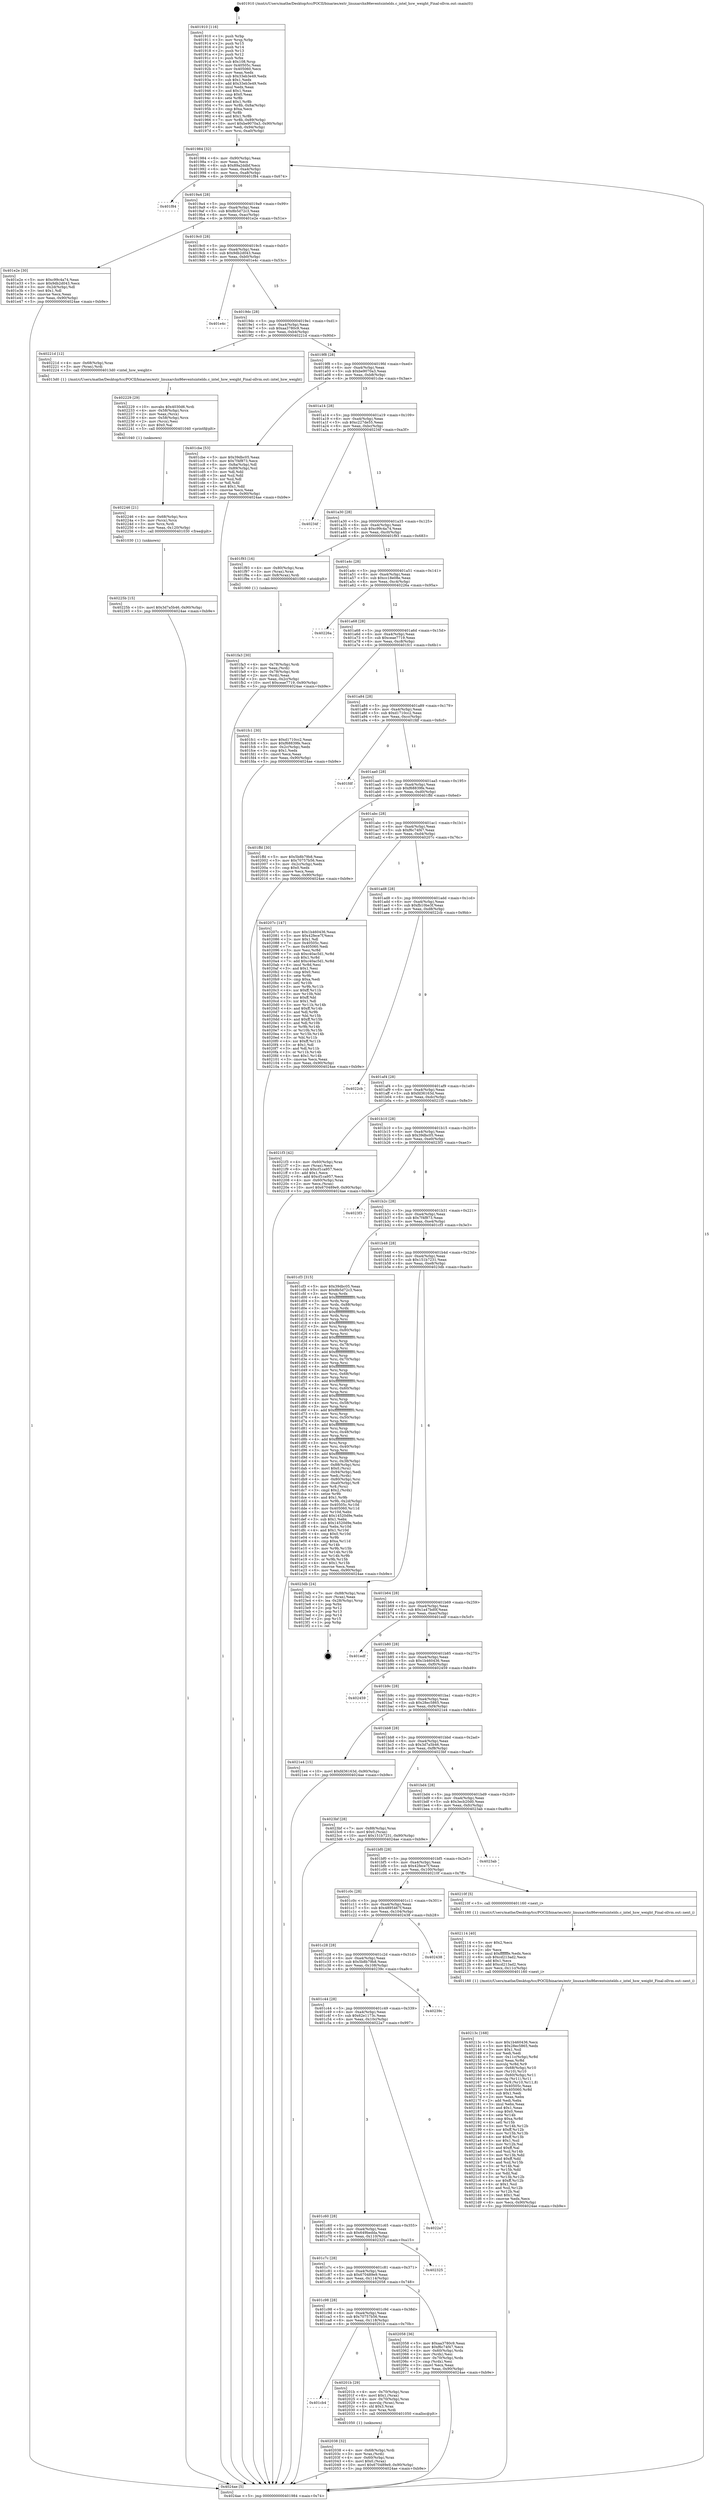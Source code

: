 digraph "0x401910" {
  label = "0x401910 (/mnt/c/Users/mathe/Desktop/tcc/POCII/binaries/extr_linuxarchx86eventsintelds.c_intel_hsw_weight_Final-ollvm.out::main(0))"
  labelloc = "t"
  node[shape=record]

  Entry [label="",width=0.3,height=0.3,shape=circle,fillcolor=black,style=filled]
  "0x401984" [label="{
     0x401984 [32]\l
     | [instrs]\l
     &nbsp;&nbsp;0x401984 \<+6\>: mov -0x90(%rbp),%eax\l
     &nbsp;&nbsp;0x40198a \<+2\>: mov %eax,%ecx\l
     &nbsp;&nbsp;0x40198c \<+6\>: sub $0x89a2ddbf,%ecx\l
     &nbsp;&nbsp;0x401992 \<+6\>: mov %eax,-0xa4(%rbp)\l
     &nbsp;&nbsp;0x401998 \<+6\>: mov %ecx,-0xa8(%rbp)\l
     &nbsp;&nbsp;0x40199e \<+6\>: je 0000000000401f84 \<main+0x674\>\l
  }"]
  "0x401f84" [label="{
     0x401f84\l
  }", style=dashed]
  "0x4019a4" [label="{
     0x4019a4 [28]\l
     | [instrs]\l
     &nbsp;&nbsp;0x4019a4 \<+5\>: jmp 00000000004019a9 \<main+0x99\>\l
     &nbsp;&nbsp;0x4019a9 \<+6\>: mov -0xa4(%rbp),%eax\l
     &nbsp;&nbsp;0x4019af \<+5\>: sub $0x8b5d72c3,%eax\l
     &nbsp;&nbsp;0x4019b4 \<+6\>: mov %eax,-0xac(%rbp)\l
     &nbsp;&nbsp;0x4019ba \<+6\>: je 0000000000401e2e \<main+0x51e\>\l
  }"]
  Exit [label="",width=0.3,height=0.3,shape=circle,fillcolor=black,style=filled,peripheries=2]
  "0x401e2e" [label="{
     0x401e2e [30]\l
     | [instrs]\l
     &nbsp;&nbsp;0x401e2e \<+5\>: mov $0xc99c4a74,%eax\l
     &nbsp;&nbsp;0x401e33 \<+5\>: mov $0x9db2d043,%ecx\l
     &nbsp;&nbsp;0x401e38 \<+3\>: mov -0x2d(%rbp),%dl\l
     &nbsp;&nbsp;0x401e3b \<+3\>: test $0x1,%dl\l
     &nbsp;&nbsp;0x401e3e \<+3\>: cmovne %ecx,%eax\l
     &nbsp;&nbsp;0x401e41 \<+6\>: mov %eax,-0x90(%rbp)\l
     &nbsp;&nbsp;0x401e47 \<+5\>: jmp 00000000004024ae \<main+0xb9e\>\l
  }"]
  "0x4019c0" [label="{
     0x4019c0 [28]\l
     | [instrs]\l
     &nbsp;&nbsp;0x4019c0 \<+5\>: jmp 00000000004019c5 \<main+0xb5\>\l
     &nbsp;&nbsp;0x4019c5 \<+6\>: mov -0xa4(%rbp),%eax\l
     &nbsp;&nbsp;0x4019cb \<+5\>: sub $0x9db2d043,%eax\l
     &nbsp;&nbsp;0x4019d0 \<+6\>: mov %eax,-0xb0(%rbp)\l
     &nbsp;&nbsp;0x4019d6 \<+6\>: je 0000000000401e4c \<main+0x53c\>\l
  }"]
  "0x40225b" [label="{
     0x40225b [15]\l
     | [instrs]\l
     &nbsp;&nbsp;0x40225b \<+10\>: movl $0x3d7a5b46,-0x90(%rbp)\l
     &nbsp;&nbsp;0x402265 \<+5\>: jmp 00000000004024ae \<main+0xb9e\>\l
  }"]
  "0x401e4c" [label="{
     0x401e4c\l
  }", style=dashed]
  "0x4019dc" [label="{
     0x4019dc [28]\l
     | [instrs]\l
     &nbsp;&nbsp;0x4019dc \<+5\>: jmp 00000000004019e1 \<main+0xd1\>\l
     &nbsp;&nbsp;0x4019e1 \<+6\>: mov -0xa4(%rbp),%eax\l
     &nbsp;&nbsp;0x4019e7 \<+5\>: sub $0xaa3780c9,%eax\l
     &nbsp;&nbsp;0x4019ec \<+6\>: mov %eax,-0xb4(%rbp)\l
     &nbsp;&nbsp;0x4019f2 \<+6\>: je 000000000040221d \<main+0x90d\>\l
  }"]
  "0x402246" [label="{
     0x402246 [21]\l
     | [instrs]\l
     &nbsp;&nbsp;0x402246 \<+4\>: mov -0x68(%rbp),%rcx\l
     &nbsp;&nbsp;0x40224a \<+3\>: mov (%rcx),%rcx\l
     &nbsp;&nbsp;0x40224d \<+3\>: mov %rcx,%rdi\l
     &nbsp;&nbsp;0x402250 \<+6\>: mov %eax,-0x120(%rbp)\l
     &nbsp;&nbsp;0x402256 \<+5\>: call 0000000000401030 \<free@plt\>\l
     | [calls]\l
     &nbsp;&nbsp;0x401030 \{1\} (unknown)\l
  }"]
  "0x40221d" [label="{
     0x40221d [12]\l
     | [instrs]\l
     &nbsp;&nbsp;0x40221d \<+4\>: mov -0x68(%rbp),%rax\l
     &nbsp;&nbsp;0x402221 \<+3\>: mov (%rax),%rdi\l
     &nbsp;&nbsp;0x402224 \<+5\>: call 00000000004013d0 \<intel_hsw_weight\>\l
     | [calls]\l
     &nbsp;&nbsp;0x4013d0 \{1\} (/mnt/c/Users/mathe/Desktop/tcc/POCII/binaries/extr_linuxarchx86eventsintelds.c_intel_hsw_weight_Final-ollvm.out::intel_hsw_weight)\l
  }"]
  "0x4019f8" [label="{
     0x4019f8 [28]\l
     | [instrs]\l
     &nbsp;&nbsp;0x4019f8 \<+5\>: jmp 00000000004019fd \<main+0xed\>\l
     &nbsp;&nbsp;0x4019fd \<+6\>: mov -0xa4(%rbp),%eax\l
     &nbsp;&nbsp;0x401a03 \<+5\>: sub $0xbe9070a3,%eax\l
     &nbsp;&nbsp;0x401a08 \<+6\>: mov %eax,-0xb8(%rbp)\l
     &nbsp;&nbsp;0x401a0e \<+6\>: je 0000000000401cbe \<main+0x3ae\>\l
  }"]
  "0x402229" [label="{
     0x402229 [29]\l
     | [instrs]\l
     &nbsp;&nbsp;0x402229 \<+10\>: movabs $0x4030d6,%rdi\l
     &nbsp;&nbsp;0x402233 \<+4\>: mov -0x58(%rbp),%rcx\l
     &nbsp;&nbsp;0x402237 \<+2\>: mov %eax,(%rcx)\l
     &nbsp;&nbsp;0x402239 \<+4\>: mov -0x58(%rbp),%rcx\l
     &nbsp;&nbsp;0x40223d \<+2\>: mov (%rcx),%esi\l
     &nbsp;&nbsp;0x40223f \<+2\>: mov $0x0,%al\l
     &nbsp;&nbsp;0x402241 \<+5\>: call 0000000000401040 \<printf@plt\>\l
     | [calls]\l
     &nbsp;&nbsp;0x401040 \{1\} (unknown)\l
  }"]
  "0x401cbe" [label="{
     0x401cbe [53]\l
     | [instrs]\l
     &nbsp;&nbsp;0x401cbe \<+5\>: mov $0x39dbc05,%eax\l
     &nbsp;&nbsp;0x401cc3 \<+5\>: mov $0x7f4f873,%ecx\l
     &nbsp;&nbsp;0x401cc8 \<+6\>: mov -0x8a(%rbp),%dl\l
     &nbsp;&nbsp;0x401cce \<+7\>: mov -0x89(%rbp),%sil\l
     &nbsp;&nbsp;0x401cd5 \<+3\>: mov %dl,%dil\l
     &nbsp;&nbsp;0x401cd8 \<+3\>: and %sil,%dil\l
     &nbsp;&nbsp;0x401cdb \<+3\>: xor %sil,%dl\l
     &nbsp;&nbsp;0x401cde \<+3\>: or %dl,%dil\l
     &nbsp;&nbsp;0x401ce1 \<+4\>: test $0x1,%dil\l
     &nbsp;&nbsp;0x401ce5 \<+3\>: cmovne %ecx,%eax\l
     &nbsp;&nbsp;0x401ce8 \<+6\>: mov %eax,-0x90(%rbp)\l
     &nbsp;&nbsp;0x401cee \<+5\>: jmp 00000000004024ae \<main+0xb9e\>\l
  }"]
  "0x401a14" [label="{
     0x401a14 [28]\l
     | [instrs]\l
     &nbsp;&nbsp;0x401a14 \<+5\>: jmp 0000000000401a19 \<main+0x109\>\l
     &nbsp;&nbsp;0x401a19 \<+6\>: mov -0xa4(%rbp),%eax\l
     &nbsp;&nbsp;0x401a1f \<+5\>: sub $0xc227de55,%eax\l
     &nbsp;&nbsp;0x401a24 \<+6\>: mov %eax,-0xbc(%rbp)\l
     &nbsp;&nbsp;0x401a2a \<+6\>: je 000000000040234f \<main+0xa3f\>\l
  }"]
  "0x4024ae" [label="{
     0x4024ae [5]\l
     | [instrs]\l
     &nbsp;&nbsp;0x4024ae \<+5\>: jmp 0000000000401984 \<main+0x74\>\l
  }"]
  "0x401910" [label="{
     0x401910 [116]\l
     | [instrs]\l
     &nbsp;&nbsp;0x401910 \<+1\>: push %rbp\l
     &nbsp;&nbsp;0x401911 \<+3\>: mov %rsp,%rbp\l
     &nbsp;&nbsp;0x401914 \<+2\>: push %r15\l
     &nbsp;&nbsp;0x401916 \<+2\>: push %r14\l
     &nbsp;&nbsp;0x401918 \<+2\>: push %r13\l
     &nbsp;&nbsp;0x40191a \<+2\>: push %r12\l
     &nbsp;&nbsp;0x40191c \<+1\>: push %rbx\l
     &nbsp;&nbsp;0x40191d \<+7\>: sub $0x108,%rsp\l
     &nbsp;&nbsp;0x401924 \<+7\>: mov 0x40505c,%eax\l
     &nbsp;&nbsp;0x40192b \<+7\>: mov 0x405060,%ecx\l
     &nbsp;&nbsp;0x401932 \<+2\>: mov %eax,%edx\l
     &nbsp;&nbsp;0x401934 \<+6\>: sub $0x33eb3e49,%edx\l
     &nbsp;&nbsp;0x40193a \<+3\>: sub $0x1,%edx\l
     &nbsp;&nbsp;0x40193d \<+6\>: add $0x33eb3e49,%edx\l
     &nbsp;&nbsp;0x401943 \<+3\>: imul %edx,%eax\l
     &nbsp;&nbsp;0x401946 \<+3\>: and $0x1,%eax\l
     &nbsp;&nbsp;0x401949 \<+3\>: cmp $0x0,%eax\l
     &nbsp;&nbsp;0x40194c \<+4\>: sete %r8b\l
     &nbsp;&nbsp;0x401950 \<+4\>: and $0x1,%r8b\l
     &nbsp;&nbsp;0x401954 \<+7\>: mov %r8b,-0x8a(%rbp)\l
     &nbsp;&nbsp;0x40195b \<+3\>: cmp $0xa,%ecx\l
     &nbsp;&nbsp;0x40195e \<+4\>: setl %r8b\l
     &nbsp;&nbsp;0x401962 \<+4\>: and $0x1,%r8b\l
     &nbsp;&nbsp;0x401966 \<+7\>: mov %r8b,-0x89(%rbp)\l
     &nbsp;&nbsp;0x40196d \<+10\>: movl $0xbe9070a3,-0x90(%rbp)\l
     &nbsp;&nbsp;0x401977 \<+6\>: mov %edi,-0x94(%rbp)\l
     &nbsp;&nbsp;0x40197d \<+7\>: mov %rsi,-0xa0(%rbp)\l
  }"]
  "0x40213c" [label="{
     0x40213c [168]\l
     | [instrs]\l
     &nbsp;&nbsp;0x40213c \<+5\>: mov $0x1b460436,%ecx\l
     &nbsp;&nbsp;0x402141 \<+5\>: mov $0x28ec5865,%edx\l
     &nbsp;&nbsp;0x402146 \<+3\>: mov $0x1,%sil\l
     &nbsp;&nbsp;0x402149 \<+2\>: xor %edi,%edi\l
     &nbsp;&nbsp;0x40214b \<+7\>: mov -0x11c(%rbp),%r8d\l
     &nbsp;&nbsp;0x402152 \<+4\>: imul %eax,%r8d\l
     &nbsp;&nbsp;0x402156 \<+3\>: movslq %r8d,%r9\l
     &nbsp;&nbsp;0x402159 \<+4\>: mov -0x68(%rbp),%r10\l
     &nbsp;&nbsp;0x40215d \<+3\>: mov (%r10),%r10\l
     &nbsp;&nbsp;0x402160 \<+4\>: mov -0x60(%rbp),%r11\l
     &nbsp;&nbsp;0x402164 \<+3\>: movslq (%r11),%r11\l
     &nbsp;&nbsp;0x402167 \<+4\>: mov %r9,(%r10,%r11,8)\l
     &nbsp;&nbsp;0x40216b \<+7\>: mov 0x40505c,%eax\l
     &nbsp;&nbsp;0x402172 \<+8\>: mov 0x405060,%r8d\l
     &nbsp;&nbsp;0x40217a \<+3\>: sub $0x1,%edi\l
     &nbsp;&nbsp;0x40217d \<+2\>: mov %eax,%ebx\l
     &nbsp;&nbsp;0x40217f \<+2\>: add %edi,%ebx\l
     &nbsp;&nbsp;0x402181 \<+3\>: imul %ebx,%eax\l
     &nbsp;&nbsp;0x402184 \<+3\>: and $0x1,%eax\l
     &nbsp;&nbsp;0x402187 \<+3\>: cmp $0x0,%eax\l
     &nbsp;&nbsp;0x40218a \<+4\>: sete %r14b\l
     &nbsp;&nbsp;0x40218e \<+4\>: cmp $0xa,%r8d\l
     &nbsp;&nbsp;0x402192 \<+4\>: setl %r15b\l
     &nbsp;&nbsp;0x402196 \<+3\>: mov %r14b,%r12b\l
     &nbsp;&nbsp;0x402199 \<+4\>: xor $0xff,%r12b\l
     &nbsp;&nbsp;0x40219d \<+3\>: mov %r15b,%r13b\l
     &nbsp;&nbsp;0x4021a0 \<+4\>: xor $0xff,%r13b\l
     &nbsp;&nbsp;0x4021a4 \<+4\>: xor $0x1,%sil\l
     &nbsp;&nbsp;0x4021a8 \<+3\>: mov %r12b,%al\l
     &nbsp;&nbsp;0x4021ab \<+2\>: and $0xff,%al\l
     &nbsp;&nbsp;0x4021ad \<+3\>: and %sil,%r14b\l
     &nbsp;&nbsp;0x4021b0 \<+3\>: mov %r13b,%dil\l
     &nbsp;&nbsp;0x4021b3 \<+4\>: and $0xff,%dil\l
     &nbsp;&nbsp;0x4021b7 \<+3\>: and %sil,%r15b\l
     &nbsp;&nbsp;0x4021ba \<+3\>: or %r14b,%al\l
     &nbsp;&nbsp;0x4021bd \<+3\>: or %r15b,%dil\l
     &nbsp;&nbsp;0x4021c0 \<+3\>: xor %dil,%al\l
     &nbsp;&nbsp;0x4021c3 \<+3\>: or %r13b,%r12b\l
     &nbsp;&nbsp;0x4021c6 \<+4\>: xor $0xff,%r12b\l
     &nbsp;&nbsp;0x4021ca \<+4\>: or $0x1,%sil\l
     &nbsp;&nbsp;0x4021ce \<+3\>: and %sil,%r12b\l
     &nbsp;&nbsp;0x4021d1 \<+3\>: or %r12b,%al\l
     &nbsp;&nbsp;0x4021d4 \<+2\>: test $0x1,%al\l
     &nbsp;&nbsp;0x4021d6 \<+3\>: cmovne %edx,%ecx\l
     &nbsp;&nbsp;0x4021d9 \<+6\>: mov %ecx,-0x90(%rbp)\l
     &nbsp;&nbsp;0x4021df \<+5\>: jmp 00000000004024ae \<main+0xb9e\>\l
  }"]
  "0x40234f" [label="{
     0x40234f\l
  }", style=dashed]
  "0x401a30" [label="{
     0x401a30 [28]\l
     | [instrs]\l
     &nbsp;&nbsp;0x401a30 \<+5\>: jmp 0000000000401a35 \<main+0x125\>\l
     &nbsp;&nbsp;0x401a35 \<+6\>: mov -0xa4(%rbp),%eax\l
     &nbsp;&nbsp;0x401a3b \<+5\>: sub $0xc99c4a74,%eax\l
     &nbsp;&nbsp;0x401a40 \<+6\>: mov %eax,-0xc0(%rbp)\l
     &nbsp;&nbsp;0x401a46 \<+6\>: je 0000000000401f93 \<main+0x683\>\l
  }"]
  "0x402114" [label="{
     0x402114 [40]\l
     | [instrs]\l
     &nbsp;&nbsp;0x402114 \<+5\>: mov $0x2,%ecx\l
     &nbsp;&nbsp;0x402119 \<+1\>: cltd\l
     &nbsp;&nbsp;0x40211a \<+2\>: idiv %ecx\l
     &nbsp;&nbsp;0x40211c \<+6\>: imul $0xfffffffe,%edx,%ecx\l
     &nbsp;&nbsp;0x402122 \<+6\>: sub $0xcd213ad2,%ecx\l
     &nbsp;&nbsp;0x402128 \<+3\>: add $0x1,%ecx\l
     &nbsp;&nbsp;0x40212b \<+6\>: add $0xcd213ad2,%ecx\l
     &nbsp;&nbsp;0x402131 \<+6\>: mov %ecx,-0x11c(%rbp)\l
     &nbsp;&nbsp;0x402137 \<+5\>: call 0000000000401160 \<next_i\>\l
     | [calls]\l
     &nbsp;&nbsp;0x401160 \{1\} (/mnt/c/Users/mathe/Desktop/tcc/POCII/binaries/extr_linuxarchx86eventsintelds.c_intel_hsw_weight_Final-ollvm.out::next_i)\l
  }"]
  "0x401f93" [label="{
     0x401f93 [16]\l
     | [instrs]\l
     &nbsp;&nbsp;0x401f93 \<+4\>: mov -0x80(%rbp),%rax\l
     &nbsp;&nbsp;0x401f97 \<+3\>: mov (%rax),%rax\l
     &nbsp;&nbsp;0x401f9a \<+4\>: mov 0x8(%rax),%rdi\l
     &nbsp;&nbsp;0x401f9e \<+5\>: call 0000000000401060 \<atoi@plt\>\l
     | [calls]\l
     &nbsp;&nbsp;0x401060 \{1\} (unknown)\l
  }"]
  "0x401a4c" [label="{
     0x401a4c [28]\l
     | [instrs]\l
     &nbsp;&nbsp;0x401a4c \<+5\>: jmp 0000000000401a51 \<main+0x141\>\l
     &nbsp;&nbsp;0x401a51 \<+6\>: mov -0xa4(%rbp),%eax\l
     &nbsp;&nbsp;0x401a57 \<+5\>: sub $0xcc18e08e,%eax\l
     &nbsp;&nbsp;0x401a5c \<+6\>: mov %eax,-0xc4(%rbp)\l
     &nbsp;&nbsp;0x401a62 \<+6\>: je 000000000040226a \<main+0x95a\>\l
  }"]
  "0x402038" [label="{
     0x402038 [32]\l
     | [instrs]\l
     &nbsp;&nbsp;0x402038 \<+4\>: mov -0x68(%rbp),%rdi\l
     &nbsp;&nbsp;0x40203c \<+3\>: mov %rax,(%rdi)\l
     &nbsp;&nbsp;0x40203f \<+4\>: mov -0x60(%rbp),%rax\l
     &nbsp;&nbsp;0x402043 \<+6\>: movl $0x0,(%rax)\l
     &nbsp;&nbsp;0x402049 \<+10\>: movl $0x670489e9,-0x90(%rbp)\l
     &nbsp;&nbsp;0x402053 \<+5\>: jmp 00000000004024ae \<main+0xb9e\>\l
  }"]
  "0x40226a" [label="{
     0x40226a\l
  }", style=dashed]
  "0x401a68" [label="{
     0x401a68 [28]\l
     | [instrs]\l
     &nbsp;&nbsp;0x401a68 \<+5\>: jmp 0000000000401a6d \<main+0x15d\>\l
     &nbsp;&nbsp;0x401a6d \<+6\>: mov -0xa4(%rbp),%eax\l
     &nbsp;&nbsp;0x401a73 \<+5\>: sub $0xceae7719,%eax\l
     &nbsp;&nbsp;0x401a78 \<+6\>: mov %eax,-0xc8(%rbp)\l
     &nbsp;&nbsp;0x401a7e \<+6\>: je 0000000000401fc1 \<main+0x6b1\>\l
  }"]
  "0x401cb4" [label="{
     0x401cb4\l
  }", style=dashed]
  "0x401fc1" [label="{
     0x401fc1 [30]\l
     | [instrs]\l
     &nbsp;&nbsp;0x401fc1 \<+5\>: mov $0xd1710cc2,%eax\l
     &nbsp;&nbsp;0x401fc6 \<+5\>: mov $0xf68839fe,%ecx\l
     &nbsp;&nbsp;0x401fcb \<+3\>: mov -0x2c(%rbp),%edx\l
     &nbsp;&nbsp;0x401fce \<+3\>: cmp $0x1,%edx\l
     &nbsp;&nbsp;0x401fd1 \<+3\>: cmovl %ecx,%eax\l
     &nbsp;&nbsp;0x401fd4 \<+6\>: mov %eax,-0x90(%rbp)\l
     &nbsp;&nbsp;0x401fda \<+5\>: jmp 00000000004024ae \<main+0xb9e\>\l
  }"]
  "0x401a84" [label="{
     0x401a84 [28]\l
     | [instrs]\l
     &nbsp;&nbsp;0x401a84 \<+5\>: jmp 0000000000401a89 \<main+0x179\>\l
     &nbsp;&nbsp;0x401a89 \<+6\>: mov -0xa4(%rbp),%eax\l
     &nbsp;&nbsp;0x401a8f \<+5\>: sub $0xd1710cc2,%eax\l
     &nbsp;&nbsp;0x401a94 \<+6\>: mov %eax,-0xcc(%rbp)\l
     &nbsp;&nbsp;0x401a9a \<+6\>: je 0000000000401fdf \<main+0x6cf\>\l
  }"]
  "0x40201b" [label="{
     0x40201b [29]\l
     | [instrs]\l
     &nbsp;&nbsp;0x40201b \<+4\>: mov -0x70(%rbp),%rax\l
     &nbsp;&nbsp;0x40201f \<+6\>: movl $0x1,(%rax)\l
     &nbsp;&nbsp;0x402025 \<+4\>: mov -0x70(%rbp),%rax\l
     &nbsp;&nbsp;0x402029 \<+3\>: movslq (%rax),%rax\l
     &nbsp;&nbsp;0x40202c \<+4\>: shl $0x3,%rax\l
     &nbsp;&nbsp;0x402030 \<+3\>: mov %rax,%rdi\l
     &nbsp;&nbsp;0x402033 \<+5\>: call 0000000000401050 \<malloc@plt\>\l
     | [calls]\l
     &nbsp;&nbsp;0x401050 \{1\} (unknown)\l
  }"]
  "0x401fdf" [label="{
     0x401fdf\l
  }", style=dashed]
  "0x401aa0" [label="{
     0x401aa0 [28]\l
     | [instrs]\l
     &nbsp;&nbsp;0x401aa0 \<+5\>: jmp 0000000000401aa5 \<main+0x195\>\l
     &nbsp;&nbsp;0x401aa5 \<+6\>: mov -0xa4(%rbp),%eax\l
     &nbsp;&nbsp;0x401aab \<+5\>: sub $0xf68839fe,%eax\l
     &nbsp;&nbsp;0x401ab0 \<+6\>: mov %eax,-0xd0(%rbp)\l
     &nbsp;&nbsp;0x401ab6 \<+6\>: je 0000000000401ffd \<main+0x6ed\>\l
  }"]
  "0x401c98" [label="{
     0x401c98 [28]\l
     | [instrs]\l
     &nbsp;&nbsp;0x401c98 \<+5\>: jmp 0000000000401c9d \<main+0x38d\>\l
     &nbsp;&nbsp;0x401c9d \<+6\>: mov -0xa4(%rbp),%eax\l
     &nbsp;&nbsp;0x401ca3 \<+5\>: sub $0x70757b56,%eax\l
     &nbsp;&nbsp;0x401ca8 \<+6\>: mov %eax,-0x118(%rbp)\l
     &nbsp;&nbsp;0x401cae \<+6\>: je 000000000040201b \<main+0x70b\>\l
  }"]
  "0x401ffd" [label="{
     0x401ffd [30]\l
     | [instrs]\l
     &nbsp;&nbsp;0x401ffd \<+5\>: mov $0x5b8b79b8,%eax\l
     &nbsp;&nbsp;0x402002 \<+5\>: mov $0x70757b56,%ecx\l
     &nbsp;&nbsp;0x402007 \<+3\>: mov -0x2c(%rbp),%edx\l
     &nbsp;&nbsp;0x40200a \<+3\>: cmp $0x0,%edx\l
     &nbsp;&nbsp;0x40200d \<+3\>: cmove %ecx,%eax\l
     &nbsp;&nbsp;0x402010 \<+6\>: mov %eax,-0x90(%rbp)\l
     &nbsp;&nbsp;0x402016 \<+5\>: jmp 00000000004024ae \<main+0xb9e\>\l
  }"]
  "0x401abc" [label="{
     0x401abc [28]\l
     | [instrs]\l
     &nbsp;&nbsp;0x401abc \<+5\>: jmp 0000000000401ac1 \<main+0x1b1\>\l
     &nbsp;&nbsp;0x401ac1 \<+6\>: mov -0xa4(%rbp),%eax\l
     &nbsp;&nbsp;0x401ac7 \<+5\>: sub $0xf6c74f47,%eax\l
     &nbsp;&nbsp;0x401acc \<+6\>: mov %eax,-0xd4(%rbp)\l
     &nbsp;&nbsp;0x401ad2 \<+6\>: je 000000000040207c \<main+0x76c\>\l
  }"]
  "0x402058" [label="{
     0x402058 [36]\l
     | [instrs]\l
     &nbsp;&nbsp;0x402058 \<+5\>: mov $0xaa3780c9,%eax\l
     &nbsp;&nbsp;0x40205d \<+5\>: mov $0xf6c74f47,%ecx\l
     &nbsp;&nbsp;0x402062 \<+4\>: mov -0x60(%rbp),%rdx\l
     &nbsp;&nbsp;0x402066 \<+2\>: mov (%rdx),%esi\l
     &nbsp;&nbsp;0x402068 \<+4\>: mov -0x70(%rbp),%rdx\l
     &nbsp;&nbsp;0x40206c \<+2\>: cmp (%rdx),%esi\l
     &nbsp;&nbsp;0x40206e \<+3\>: cmovl %ecx,%eax\l
     &nbsp;&nbsp;0x402071 \<+6\>: mov %eax,-0x90(%rbp)\l
     &nbsp;&nbsp;0x402077 \<+5\>: jmp 00000000004024ae \<main+0xb9e\>\l
  }"]
  "0x40207c" [label="{
     0x40207c [147]\l
     | [instrs]\l
     &nbsp;&nbsp;0x40207c \<+5\>: mov $0x1b460436,%eax\l
     &nbsp;&nbsp;0x402081 \<+5\>: mov $0x42fece7f,%ecx\l
     &nbsp;&nbsp;0x402086 \<+2\>: mov $0x1,%dl\l
     &nbsp;&nbsp;0x402088 \<+7\>: mov 0x40505c,%esi\l
     &nbsp;&nbsp;0x40208f \<+7\>: mov 0x405060,%edi\l
     &nbsp;&nbsp;0x402096 \<+3\>: mov %esi,%r8d\l
     &nbsp;&nbsp;0x402099 \<+7\>: sub $0xc40ac5d1,%r8d\l
     &nbsp;&nbsp;0x4020a0 \<+4\>: sub $0x1,%r8d\l
     &nbsp;&nbsp;0x4020a4 \<+7\>: add $0xc40ac5d1,%r8d\l
     &nbsp;&nbsp;0x4020ab \<+4\>: imul %r8d,%esi\l
     &nbsp;&nbsp;0x4020af \<+3\>: and $0x1,%esi\l
     &nbsp;&nbsp;0x4020b2 \<+3\>: cmp $0x0,%esi\l
     &nbsp;&nbsp;0x4020b5 \<+4\>: sete %r9b\l
     &nbsp;&nbsp;0x4020b9 \<+3\>: cmp $0xa,%edi\l
     &nbsp;&nbsp;0x4020bc \<+4\>: setl %r10b\l
     &nbsp;&nbsp;0x4020c0 \<+3\>: mov %r9b,%r11b\l
     &nbsp;&nbsp;0x4020c3 \<+4\>: xor $0xff,%r11b\l
     &nbsp;&nbsp;0x4020c7 \<+3\>: mov %r10b,%bl\l
     &nbsp;&nbsp;0x4020ca \<+3\>: xor $0xff,%bl\l
     &nbsp;&nbsp;0x4020cd \<+3\>: xor $0x1,%dl\l
     &nbsp;&nbsp;0x4020d0 \<+3\>: mov %r11b,%r14b\l
     &nbsp;&nbsp;0x4020d3 \<+4\>: and $0xff,%r14b\l
     &nbsp;&nbsp;0x4020d7 \<+3\>: and %dl,%r9b\l
     &nbsp;&nbsp;0x4020da \<+3\>: mov %bl,%r15b\l
     &nbsp;&nbsp;0x4020dd \<+4\>: and $0xff,%r15b\l
     &nbsp;&nbsp;0x4020e1 \<+3\>: and %dl,%r10b\l
     &nbsp;&nbsp;0x4020e4 \<+3\>: or %r9b,%r14b\l
     &nbsp;&nbsp;0x4020e7 \<+3\>: or %r10b,%r15b\l
     &nbsp;&nbsp;0x4020ea \<+3\>: xor %r15b,%r14b\l
     &nbsp;&nbsp;0x4020ed \<+3\>: or %bl,%r11b\l
     &nbsp;&nbsp;0x4020f0 \<+4\>: xor $0xff,%r11b\l
     &nbsp;&nbsp;0x4020f4 \<+3\>: or $0x1,%dl\l
     &nbsp;&nbsp;0x4020f7 \<+3\>: and %dl,%r11b\l
     &nbsp;&nbsp;0x4020fa \<+3\>: or %r11b,%r14b\l
     &nbsp;&nbsp;0x4020fd \<+4\>: test $0x1,%r14b\l
     &nbsp;&nbsp;0x402101 \<+3\>: cmovne %ecx,%eax\l
     &nbsp;&nbsp;0x402104 \<+6\>: mov %eax,-0x90(%rbp)\l
     &nbsp;&nbsp;0x40210a \<+5\>: jmp 00000000004024ae \<main+0xb9e\>\l
  }"]
  "0x401ad8" [label="{
     0x401ad8 [28]\l
     | [instrs]\l
     &nbsp;&nbsp;0x401ad8 \<+5\>: jmp 0000000000401add \<main+0x1cd\>\l
     &nbsp;&nbsp;0x401add \<+6\>: mov -0xa4(%rbp),%eax\l
     &nbsp;&nbsp;0x401ae3 \<+5\>: sub $0xfb10be3f,%eax\l
     &nbsp;&nbsp;0x401ae8 \<+6\>: mov %eax,-0xd8(%rbp)\l
     &nbsp;&nbsp;0x401aee \<+6\>: je 00000000004022cb \<main+0x9bb\>\l
  }"]
  "0x401c7c" [label="{
     0x401c7c [28]\l
     | [instrs]\l
     &nbsp;&nbsp;0x401c7c \<+5\>: jmp 0000000000401c81 \<main+0x371\>\l
     &nbsp;&nbsp;0x401c81 \<+6\>: mov -0xa4(%rbp),%eax\l
     &nbsp;&nbsp;0x401c87 \<+5\>: sub $0x670489e9,%eax\l
     &nbsp;&nbsp;0x401c8c \<+6\>: mov %eax,-0x114(%rbp)\l
     &nbsp;&nbsp;0x401c92 \<+6\>: je 0000000000402058 \<main+0x748\>\l
  }"]
  "0x4022cb" [label="{
     0x4022cb\l
  }", style=dashed]
  "0x401af4" [label="{
     0x401af4 [28]\l
     | [instrs]\l
     &nbsp;&nbsp;0x401af4 \<+5\>: jmp 0000000000401af9 \<main+0x1e9\>\l
     &nbsp;&nbsp;0x401af9 \<+6\>: mov -0xa4(%rbp),%eax\l
     &nbsp;&nbsp;0x401aff \<+5\>: sub $0xfd36163d,%eax\l
     &nbsp;&nbsp;0x401b04 \<+6\>: mov %eax,-0xdc(%rbp)\l
     &nbsp;&nbsp;0x401b0a \<+6\>: je 00000000004021f3 \<main+0x8e3\>\l
  }"]
  "0x402325" [label="{
     0x402325\l
  }", style=dashed]
  "0x4021f3" [label="{
     0x4021f3 [42]\l
     | [instrs]\l
     &nbsp;&nbsp;0x4021f3 \<+4\>: mov -0x60(%rbp),%rax\l
     &nbsp;&nbsp;0x4021f7 \<+2\>: mov (%rax),%ecx\l
     &nbsp;&nbsp;0x4021f9 \<+6\>: sub $0xcf1ca957,%ecx\l
     &nbsp;&nbsp;0x4021ff \<+3\>: add $0x1,%ecx\l
     &nbsp;&nbsp;0x402202 \<+6\>: add $0xcf1ca957,%ecx\l
     &nbsp;&nbsp;0x402208 \<+4\>: mov -0x60(%rbp),%rax\l
     &nbsp;&nbsp;0x40220c \<+2\>: mov %ecx,(%rax)\l
     &nbsp;&nbsp;0x40220e \<+10\>: movl $0x670489e9,-0x90(%rbp)\l
     &nbsp;&nbsp;0x402218 \<+5\>: jmp 00000000004024ae \<main+0xb9e\>\l
  }"]
  "0x401b10" [label="{
     0x401b10 [28]\l
     | [instrs]\l
     &nbsp;&nbsp;0x401b10 \<+5\>: jmp 0000000000401b15 \<main+0x205\>\l
     &nbsp;&nbsp;0x401b15 \<+6\>: mov -0xa4(%rbp),%eax\l
     &nbsp;&nbsp;0x401b1b \<+5\>: sub $0x39dbc05,%eax\l
     &nbsp;&nbsp;0x401b20 \<+6\>: mov %eax,-0xe0(%rbp)\l
     &nbsp;&nbsp;0x401b26 \<+6\>: je 00000000004023f3 \<main+0xae3\>\l
  }"]
  "0x401c60" [label="{
     0x401c60 [28]\l
     | [instrs]\l
     &nbsp;&nbsp;0x401c60 \<+5\>: jmp 0000000000401c65 \<main+0x355\>\l
     &nbsp;&nbsp;0x401c65 \<+6\>: mov -0xa4(%rbp),%eax\l
     &nbsp;&nbsp;0x401c6b \<+5\>: sub $0x649bedda,%eax\l
     &nbsp;&nbsp;0x401c70 \<+6\>: mov %eax,-0x110(%rbp)\l
     &nbsp;&nbsp;0x401c76 \<+6\>: je 0000000000402325 \<main+0xa15\>\l
  }"]
  "0x4023f3" [label="{
     0x4023f3\l
  }", style=dashed]
  "0x401b2c" [label="{
     0x401b2c [28]\l
     | [instrs]\l
     &nbsp;&nbsp;0x401b2c \<+5\>: jmp 0000000000401b31 \<main+0x221\>\l
     &nbsp;&nbsp;0x401b31 \<+6\>: mov -0xa4(%rbp),%eax\l
     &nbsp;&nbsp;0x401b37 \<+5\>: sub $0x7f4f873,%eax\l
     &nbsp;&nbsp;0x401b3c \<+6\>: mov %eax,-0xe4(%rbp)\l
     &nbsp;&nbsp;0x401b42 \<+6\>: je 0000000000401cf3 \<main+0x3e3\>\l
  }"]
  "0x4022a7" [label="{
     0x4022a7\l
  }", style=dashed]
  "0x401cf3" [label="{
     0x401cf3 [315]\l
     | [instrs]\l
     &nbsp;&nbsp;0x401cf3 \<+5\>: mov $0x39dbc05,%eax\l
     &nbsp;&nbsp;0x401cf8 \<+5\>: mov $0x8b5d72c3,%ecx\l
     &nbsp;&nbsp;0x401cfd \<+3\>: mov %rsp,%rdx\l
     &nbsp;&nbsp;0x401d00 \<+4\>: add $0xfffffffffffffff0,%rdx\l
     &nbsp;&nbsp;0x401d04 \<+3\>: mov %rdx,%rsp\l
     &nbsp;&nbsp;0x401d07 \<+7\>: mov %rdx,-0x88(%rbp)\l
     &nbsp;&nbsp;0x401d0e \<+3\>: mov %rsp,%rdx\l
     &nbsp;&nbsp;0x401d11 \<+4\>: add $0xfffffffffffffff0,%rdx\l
     &nbsp;&nbsp;0x401d15 \<+3\>: mov %rdx,%rsp\l
     &nbsp;&nbsp;0x401d18 \<+3\>: mov %rsp,%rsi\l
     &nbsp;&nbsp;0x401d1b \<+4\>: add $0xfffffffffffffff0,%rsi\l
     &nbsp;&nbsp;0x401d1f \<+3\>: mov %rsi,%rsp\l
     &nbsp;&nbsp;0x401d22 \<+4\>: mov %rsi,-0x80(%rbp)\l
     &nbsp;&nbsp;0x401d26 \<+3\>: mov %rsp,%rsi\l
     &nbsp;&nbsp;0x401d29 \<+4\>: add $0xfffffffffffffff0,%rsi\l
     &nbsp;&nbsp;0x401d2d \<+3\>: mov %rsi,%rsp\l
     &nbsp;&nbsp;0x401d30 \<+4\>: mov %rsi,-0x78(%rbp)\l
     &nbsp;&nbsp;0x401d34 \<+3\>: mov %rsp,%rsi\l
     &nbsp;&nbsp;0x401d37 \<+4\>: add $0xfffffffffffffff0,%rsi\l
     &nbsp;&nbsp;0x401d3b \<+3\>: mov %rsi,%rsp\l
     &nbsp;&nbsp;0x401d3e \<+4\>: mov %rsi,-0x70(%rbp)\l
     &nbsp;&nbsp;0x401d42 \<+3\>: mov %rsp,%rsi\l
     &nbsp;&nbsp;0x401d45 \<+4\>: add $0xfffffffffffffff0,%rsi\l
     &nbsp;&nbsp;0x401d49 \<+3\>: mov %rsi,%rsp\l
     &nbsp;&nbsp;0x401d4c \<+4\>: mov %rsi,-0x68(%rbp)\l
     &nbsp;&nbsp;0x401d50 \<+3\>: mov %rsp,%rsi\l
     &nbsp;&nbsp;0x401d53 \<+4\>: add $0xfffffffffffffff0,%rsi\l
     &nbsp;&nbsp;0x401d57 \<+3\>: mov %rsi,%rsp\l
     &nbsp;&nbsp;0x401d5a \<+4\>: mov %rsi,-0x60(%rbp)\l
     &nbsp;&nbsp;0x401d5e \<+3\>: mov %rsp,%rsi\l
     &nbsp;&nbsp;0x401d61 \<+4\>: add $0xfffffffffffffff0,%rsi\l
     &nbsp;&nbsp;0x401d65 \<+3\>: mov %rsi,%rsp\l
     &nbsp;&nbsp;0x401d68 \<+4\>: mov %rsi,-0x58(%rbp)\l
     &nbsp;&nbsp;0x401d6c \<+3\>: mov %rsp,%rsi\l
     &nbsp;&nbsp;0x401d6f \<+4\>: add $0xfffffffffffffff0,%rsi\l
     &nbsp;&nbsp;0x401d73 \<+3\>: mov %rsi,%rsp\l
     &nbsp;&nbsp;0x401d76 \<+4\>: mov %rsi,-0x50(%rbp)\l
     &nbsp;&nbsp;0x401d7a \<+3\>: mov %rsp,%rsi\l
     &nbsp;&nbsp;0x401d7d \<+4\>: add $0xfffffffffffffff0,%rsi\l
     &nbsp;&nbsp;0x401d81 \<+3\>: mov %rsi,%rsp\l
     &nbsp;&nbsp;0x401d84 \<+4\>: mov %rsi,-0x48(%rbp)\l
     &nbsp;&nbsp;0x401d88 \<+3\>: mov %rsp,%rsi\l
     &nbsp;&nbsp;0x401d8b \<+4\>: add $0xfffffffffffffff0,%rsi\l
     &nbsp;&nbsp;0x401d8f \<+3\>: mov %rsi,%rsp\l
     &nbsp;&nbsp;0x401d92 \<+4\>: mov %rsi,-0x40(%rbp)\l
     &nbsp;&nbsp;0x401d96 \<+3\>: mov %rsp,%rsi\l
     &nbsp;&nbsp;0x401d99 \<+4\>: add $0xfffffffffffffff0,%rsi\l
     &nbsp;&nbsp;0x401d9d \<+3\>: mov %rsi,%rsp\l
     &nbsp;&nbsp;0x401da0 \<+4\>: mov %rsi,-0x38(%rbp)\l
     &nbsp;&nbsp;0x401da4 \<+7\>: mov -0x88(%rbp),%rsi\l
     &nbsp;&nbsp;0x401dab \<+6\>: movl $0x0,(%rsi)\l
     &nbsp;&nbsp;0x401db1 \<+6\>: mov -0x94(%rbp),%edi\l
     &nbsp;&nbsp;0x401db7 \<+2\>: mov %edi,(%rdx)\l
     &nbsp;&nbsp;0x401db9 \<+4\>: mov -0x80(%rbp),%rsi\l
     &nbsp;&nbsp;0x401dbd \<+7\>: mov -0xa0(%rbp),%r8\l
     &nbsp;&nbsp;0x401dc4 \<+3\>: mov %r8,(%rsi)\l
     &nbsp;&nbsp;0x401dc7 \<+3\>: cmpl $0x2,(%rdx)\l
     &nbsp;&nbsp;0x401dca \<+4\>: setne %r9b\l
     &nbsp;&nbsp;0x401dce \<+4\>: and $0x1,%r9b\l
     &nbsp;&nbsp;0x401dd2 \<+4\>: mov %r9b,-0x2d(%rbp)\l
     &nbsp;&nbsp;0x401dd6 \<+8\>: mov 0x40505c,%r10d\l
     &nbsp;&nbsp;0x401dde \<+8\>: mov 0x405060,%r11d\l
     &nbsp;&nbsp;0x401de6 \<+3\>: mov %r10d,%ebx\l
     &nbsp;&nbsp;0x401de9 \<+6\>: add $0x14520d9e,%ebx\l
     &nbsp;&nbsp;0x401def \<+3\>: sub $0x1,%ebx\l
     &nbsp;&nbsp;0x401df2 \<+6\>: sub $0x14520d9e,%ebx\l
     &nbsp;&nbsp;0x401df8 \<+4\>: imul %ebx,%r10d\l
     &nbsp;&nbsp;0x401dfc \<+4\>: and $0x1,%r10d\l
     &nbsp;&nbsp;0x401e00 \<+4\>: cmp $0x0,%r10d\l
     &nbsp;&nbsp;0x401e04 \<+4\>: sete %r9b\l
     &nbsp;&nbsp;0x401e08 \<+4\>: cmp $0xa,%r11d\l
     &nbsp;&nbsp;0x401e0c \<+4\>: setl %r14b\l
     &nbsp;&nbsp;0x401e10 \<+3\>: mov %r9b,%r15b\l
     &nbsp;&nbsp;0x401e13 \<+3\>: and %r14b,%r15b\l
     &nbsp;&nbsp;0x401e16 \<+3\>: xor %r14b,%r9b\l
     &nbsp;&nbsp;0x401e19 \<+3\>: or %r9b,%r15b\l
     &nbsp;&nbsp;0x401e1c \<+4\>: test $0x1,%r15b\l
     &nbsp;&nbsp;0x401e20 \<+3\>: cmovne %ecx,%eax\l
     &nbsp;&nbsp;0x401e23 \<+6\>: mov %eax,-0x90(%rbp)\l
     &nbsp;&nbsp;0x401e29 \<+5\>: jmp 00000000004024ae \<main+0xb9e\>\l
  }"]
  "0x401b48" [label="{
     0x401b48 [28]\l
     | [instrs]\l
     &nbsp;&nbsp;0x401b48 \<+5\>: jmp 0000000000401b4d \<main+0x23d\>\l
     &nbsp;&nbsp;0x401b4d \<+6\>: mov -0xa4(%rbp),%eax\l
     &nbsp;&nbsp;0x401b53 \<+5\>: sub $0x151b7231,%eax\l
     &nbsp;&nbsp;0x401b58 \<+6\>: mov %eax,-0xe8(%rbp)\l
     &nbsp;&nbsp;0x401b5e \<+6\>: je 00000000004023db \<main+0xacb\>\l
  }"]
  "0x401c44" [label="{
     0x401c44 [28]\l
     | [instrs]\l
     &nbsp;&nbsp;0x401c44 \<+5\>: jmp 0000000000401c49 \<main+0x339\>\l
     &nbsp;&nbsp;0x401c49 \<+6\>: mov -0xa4(%rbp),%eax\l
     &nbsp;&nbsp;0x401c4f \<+5\>: sub $0x62e1173c,%eax\l
     &nbsp;&nbsp;0x401c54 \<+6\>: mov %eax,-0x10c(%rbp)\l
     &nbsp;&nbsp;0x401c5a \<+6\>: je 00000000004022a7 \<main+0x997\>\l
  }"]
  "0x401fa3" [label="{
     0x401fa3 [30]\l
     | [instrs]\l
     &nbsp;&nbsp;0x401fa3 \<+4\>: mov -0x78(%rbp),%rdi\l
     &nbsp;&nbsp;0x401fa7 \<+2\>: mov %eax,(%rdi)\l
     &nbsp;&nbsp;0x401fa9 \<+4\>: mov -0x78(%rbp),%rdi\l
     &nbsp;&nbsp;0x401fad \<+2\>: mov (%rdi),%eax\l
     &nbsp;&nbsp;0x401faf \<+3\>: mov %eax,-0x2c(%rbp)\l
     &nbsp;&nbsp;0x401fb2 \<+10\>: movl $0xceae7719,-0x90(%rbp)\l
     &nbsp;&nbsp;0x401fbc \<+5\>: jmp 00000000004024ae \<main+0xb9e\>\l
  }"]
  "0x40239c" [label="{
     0x40239c\l
  }", style=dashed]
  "0x4023db" [label="{
     0x4023db [24]\l
     | [instrs]\l
     &nbsp;&nbsp;0x4023db \<+7\>: mov -0x88(%rbp),%rax\l
     &nbsp;&nbsp;0x4023e2 \<+2\>: mov (%rax),%eax\l
     &nbsp;&nbsp;0x4023e4 \<+4\>: lea -0x28(%rbp),%rsp\l
     &nbsp;&nbsp;0x4023e8 \<+1\>: pop %rbx\l
     &nbsp;&nbsp;0x4023e9 \<+2\>: pop %r12\l
     &nbsp;&nbsp;0x4023eb \<+2\>: pop %r13\l
     &nbsp;&nbsp;0x4023ed \<+2\>: pop %r14\l
     &nbsp;&nbsp;0x4023ef \<+2\>: pop %r15\l
     &nbsp;&nbsp;0x4023f1 \<+1\>: pop %rbp\l
     &nbsp;&nbsp;0x4023f2 \<+1\>: ret\l
  }"]
  "0x401b64" [label="{
     0x401b64 [28]\l
     | [instrs]\l
     &nbsp;&nbsp;0x401b64 \<+5\>: jmp 0000000000401b69 \<main+0x259\>\l
     &nbsp;&nbsp;0x401b69 \<+6\>: mov -0xa4(%rbp),%eax\l
     &nbsp;&nbsp;0x401b6f \<+5\>: sub $0x1a47bd0f,%eax\l
     &nbsp;&nbsp;0x401b74 \<+6\>: mov %eax,-0xec(%rbp)\l
     &nbsp;&nbsp;0x401b7a \<+6\>: je 0000000000401edf \<main+0x5cf\>\l
  }"]
  "0x401c28" [label="{
     0x401c28 [28]\l
     | [instrs]\l
     &nbsp;&nbsp;0x401c28 \<+5\>: jmp 0000000000401c2d \<main+0x31d\>\l
     &nbsp;&nbsp;0x401c2d \<+6\>: mov -0xa4(%rbp),%eax\l
     &nbsp;&nbsp;0x401c33 \<+5\>: sub $0x5b8b79b8,%eax\l
     &nbsp;&nbsp;0x401c38 \<+6\>: mov %eax,-0x108(%rbp)\l
     &nbsp;&nbsp;0x401c3e \<+6\>: je 000000000040239c \<main+0xa8c\>\l
  }"]
  "0x401edf" [label="{
     0x401edf\l
  }", style=dashed]
  "0x401b80" [label="{
     0x401b80 [28]\l
     | [instrs]\l
     &nbsp;&nbsp;0x401b80 \<+5\>: jmp 0000000000401b85 \<main+0x275\>\l
     &nbsp;&nbsp;0x401b85 \<+6\>: mov -0xa4(%rbp),%eax\l
     &nbsp;&nbsp;0x401b8b \<+5\>: sub $0x1b460436,%eax\l
     &nbsp;&nbsp;0x401b90 \<+6\>: mov %eax,-0xf0(%rbp)\l
     &nbsp;&nbsp;0x401b96 \<+6\>: je 0000000000402459 \<main+0xb49\>\l
  }"]
  "0x402438" [label="{
     0x402438\l
  }", style=dashed]
  "0x402459" [label="{
     0x402459\l
  }", style=dashed]
  "0x401b9c" [label="{
     0x401b9c [28]\l
     | [instrs]\l
     &nbsp;&nbsp;0x401b9c \<+5\>: jmp 0000000000401ba1 \<main+0x291\>\l
     &nbsp;&nbsp;0x401ba1 \<+6\>: mov -0xa4(%rbp),%eax\l
     &nbsp;&nbsp;0x401ba7 \<+5\>: sub $0x28ec5865,%eax\l
     &nbsp;&nbsp;0x401bac \<+6\>: mov %eax,-0xf4(%rbp)\l
     &nbsp;&nbsp;0x401bb2 \<+6\>: je 00000000004021e4 \<main+0x8d4\>\l
  }"]
  "0x401c0c" [label="{
     0x401c0c [28]\l
     | [instrs]\l
     &nbsp;&nbsp;0x401c0c \<+5\>: jmp 0000000000401c11 \<main+0x301\>\l
     &nbsp;&nbsp;0x401c11 \<+6\>: mov -0xa4(%rbp),%eax\l
     &nbsp;&nbsp;0x401c17 \<+5\>: sub $0x4895467f,%eax\l
     &nbsp;&nbsp;0x401c1c \<+6\>: mov %eax,-0x104(%rbp)\l
     &nbsp;&nbsp;0x401c22 \<+6\>: je 0000000000402438 \<main+0xb28\>\l
  }"]
  "0x4021e4" [label="{
     0x4021e4 [15]\l
     | [instrs]\l
     &nbsp;&nbsp;0x4021e4 \<+10\>: movl $0xfd36163d,-0x90(%rbp)\l
     &nbsp;&nbsp;0x4021ee \<+5\>: jmp 00000000004024ae \<main+0xb9e\>\l
  }"]
  "0x401bb8" [label="{
     0x401bb8 [28]\l
     | [instrs]\l
     &nbsp;&nbsp;0x401bb8 \<+5\>: jmp 0000000000401bbd \<main+0x2ad\>\l
     &nbsp;&nbsp;0x401bbd \<+6\>: mov -0xa4(%rbp),%eax\l
     &nbsp;&nbsp;0x401bc3 \<+5\>: sub $0x3d7a5b46,%eax\l
     &nbsp;&nbsp;0x401bc8 \<+6\>: mov %eax,-0xf8(%rbp)\l
     &nbsp;&nbsp;0x401bce \<+6\>: je 00000000004023bf \<main+0xaaf\>\l
  }"]
  "0x40210f" [label="{
     0x40210f [5]\l
     | [instrs]\l
     &nbsp;&nbsp;0x40210f \<+5\>: call 0000000000401160 \<next_i\>\l
     | [calls]\l
     &nbsp;&nbsp;0x401160 \{1\} (/mnt/c/Users/mathe/Desktop/tcc/POCII/binaries/extr_linuxarchx86eventsintelds.c_intel_hsw_weight_Final-ollvm.out::next_i)\l
  }"]
  "0x4023bf" [label="{
     0x4023bf [28]\l
     | [instrs]\l
     &nbsp;&nbsp;0x4023bf \<+7\>: mov -0x88(%rbp),%rax\l
     &nbsp;&nbsp;0x4023c6 \<+6\>: movl $0x0,(%rax)\l
     &nbsp;&nbsp;0x4023cc \<+10\>: movl $0x151b7231,-0x90(%rbp)\l
     &nbsp;&nbsp;0x4023d6 \<+5\>: jmp 00000000004024ae \<main+0xb9e\>\l
  }"]
  "0x401bd4" [label="{
     0x401bd4 [28]\l
     | [instrs]\l
     &nbsp;&nbsp;0x401bd4 \<+5\>: jmp 0000000000401bd9 \<main+0x2c9\>\l
     &nbsp;&nbsp;0x401bd9 \<+6\>: mov -0xa4(%rbp),%eax\l
     &nbsp;&nbsp;0x401bdf \<+5\>: sub $0x3ecb20d0,%eax\l
     &nbsp;&nbsp;0x401be4 \<+6\>: mov %eax,-0xfc(%rbp)\l
     &nbsp;&nbsp;0x401bea \<+6\>: je 00000000004023ab \<main+0xa9b\>\l
  }"]
  "0x401bf0" [label="{
     0x401bf0 [28]\l
     | [instrs]\l
     &nbsp;&nbsp;0x401bf0 \<+5\>: jmp 0000000000401bf5 \<main+0x2e5\>\l
     &nbsp;&nbsp;0x401bf5 \<+6\>: mov -0xa4(%rbp),%eax\l
     &nbsp;&nbsp;0x401bfb \<+5\>: sub $0x42fece7f,%eax\l
     &nbsp;&nbsp;0x401c00 \<+6\>: mov %eax,-0x100(%rbp)\l
     &nbsp;&nbsp;0x401c06 \<+6\>: je 000000000040210f \<main+0x7ff\>\l
  }"]
  "0x4023ab" [label="{
     0x4023ab\l
  }", style=dashed]
  Entry -> "0x401910" [label=" 1"]
  "0x401984" -> "0x401f84" [label=" 0"]
  "0x401984" -> "0x4019a4" [label=" 16"]
  "0x4023db" -> Exit [label=" 1"]
  "0x4019a4" -> "0x401e2e" [label=" 1"]
  "0x4019a4" -> "0x4019c0" [label=" 15"]
  "0x4023bf" -> "0x4024ae" [label=" 1"]
  "0x4019c0" -> "0x401e4c" [label=" 0"]
  "0x4019c0" -> "0x4019dc" [label=" 15"]
  "0x40225b" -> "0x4024ae" [label=" 1"]
  "0x4019dc" -> "0x40221d" [label=" 1"]
  "0x4019dc" -> "0x4019f8" [label=" 14"]
  "0x402246" -> "0x40225b" [label=" 1"]
  "0x4019f8" -> "0x401cbe" [label=" 1"]
  "0x4019f8" -> "0x401a14" [label=" 13"]
  "0x401cbe" -> "0x4024ae" [label=" 1"]
  "0x401910" -> "0x401984" [label=" 1"]
  "0x4024ae" -> "0x401984" [label=" 15"]
  "0x402229" -> "0x402246" [label=" 1"]
  "0x401a14" -> "0x40234f" [label=" 0"]
  "0x401a14" -> "0x401a30" [label=" 13"]
  "0x40221d" -> "0x402229" [label=" 1"]
  "0x401a30" -> "0x401f93" [label=" 1"]
  "0x401a30" -> "0x401a4c" [label=" 12"]
  "0x4021f3" -> "0x4024ae" [label=" 1"]
  "0x401a4c" -> "0x40226a" [label=" 0"]
  "0x401a4c" -> "0x401a68" [label=" 12"]
  "0x4021e4" -> "0x4024ae" [label=" 1"]
  "0x401a68" -> "0x401fc1" [label=" 1"]
  "0x401a68" -> "0x401a84" [label=" 11"]
  "0x40213c" -> "0x4024ae" [label=" 1"]
  "0x401a84" -> "0x401fdf" [label=" 0"]
  "0x401a84" -> "0x401aa0" [label=" 11"]
  "0x402114" -> "0x40213c" [label=" 1"]
  "0x401aa0" -> "0x401ffd" [label=" 1"]
  "0x401aa0" -> "0x401abc" [label=" 10"]
  "0x40207c" -> "0x4024ae" [label=" 1"]
  "0x401abc" -> "0x40207c" [label=" 1"]
  "0x401abc" -> "0x401ad8" [label=" 9"]
  "0x402058" -> "0x4024ae" [label=" 2"]
  "0x401ad8" -> "0x4022cb" [label=" 0"]
  "0x401ad8" -> "0x401af4" [label=" 9"]
  "0x40201b" -> "0x402038" [label=" 1"]
  "0x401af4" -> "0x4021f3" [label=" 1"]
  "0x401af4" -> "0x401b10" [label=" 8"]
  "0x401c98" -> "0x401cb4" [label=" 0"]
  "0x401b10" -> "0x4023f3" [label=" 0"]
  "0x401b10" -> "0x401b2c" [label=" 8"]
  "0x40210f" -> "0x402114" [label=" 1"]
  "0x401b2c" -> "0x401cf3" [label=" 1"]
  "0x401b2c" -> "0x401b48" [label=" 7"]
  "0x401c7c" -> "0x401c98" [label=" 1"]
  "0x401cf3" -> "0x4024ae" [label=" 1"]
  "0x401e2e" -> "0x4024ae" [label=" 1"]
  "0x401f93" -> "0x401fa3" [label=" 1"]
  "0x401fa3" -> "0x4024ae" [label=" 1"]
  "0x401fc1" -> "0x4024ae" [label=" 1"]
  "0x401ffd" -> "0x4024ae" [label=" 1"]
  "0x402038" -> "0x4024ae" [label=" 1"]
  "0x401b48" -> "0x4023db" [label=" 1"]
  "0x401b48" -> "0x401b64" [label=" 6"]
  "0x401c60" -> "0x401c7c" [label=" 3"]
  "0x401b64" -> "0x401edf" [label=" 0"]
  "0x401b64" -> "0x401b80" [label=" 6"]
  "0x401c98" -> "0x40201b" [label=" 1"]
  "0x401b80" -> "0x402459" [label=" 0"]
  "0x401b80" -> "0x401b9c" [label=" 6"]
  "0x401c44" -> "0x401c60" [label=" 3"]
  "0x401b9c" -> "0x4021e4" [label=" 1"]
  "0x401b9c" -> "0x401bb8" [label=" 5"]
  "0x401c7c" -> "0x402058" [label=" 2"]
  "0x401bb8" -> "0x4023bf" [label=" 1"]
  "0x401bb8" -> "0x401bd4" [label=" 4"]
  "0x401c28" -> "0x401c44" [label=" 3"]
  "0x401bd4" -> "0x4023ab" [label=" 0"]
  "0x401bd4" -> "0x401bf0" [label=" 4"]
  "0x401c28" -> "0x40239c" [label=" 0"]
  "0x401bf0" -> "0x40210f" [label=" 1"]
  "0x401bf0" -> "0x401c0c" [label=" 3"]
  "0x401c44" -> "0x4022a7" [label=" 0"]
  "0x401c0c" -> "0x402438" [label=" 0"]
  "0x401c0c" -> "0x401c28" [label=" 3"]
  "0x401c60" -> "0x402325" [label=" 0"]
}
